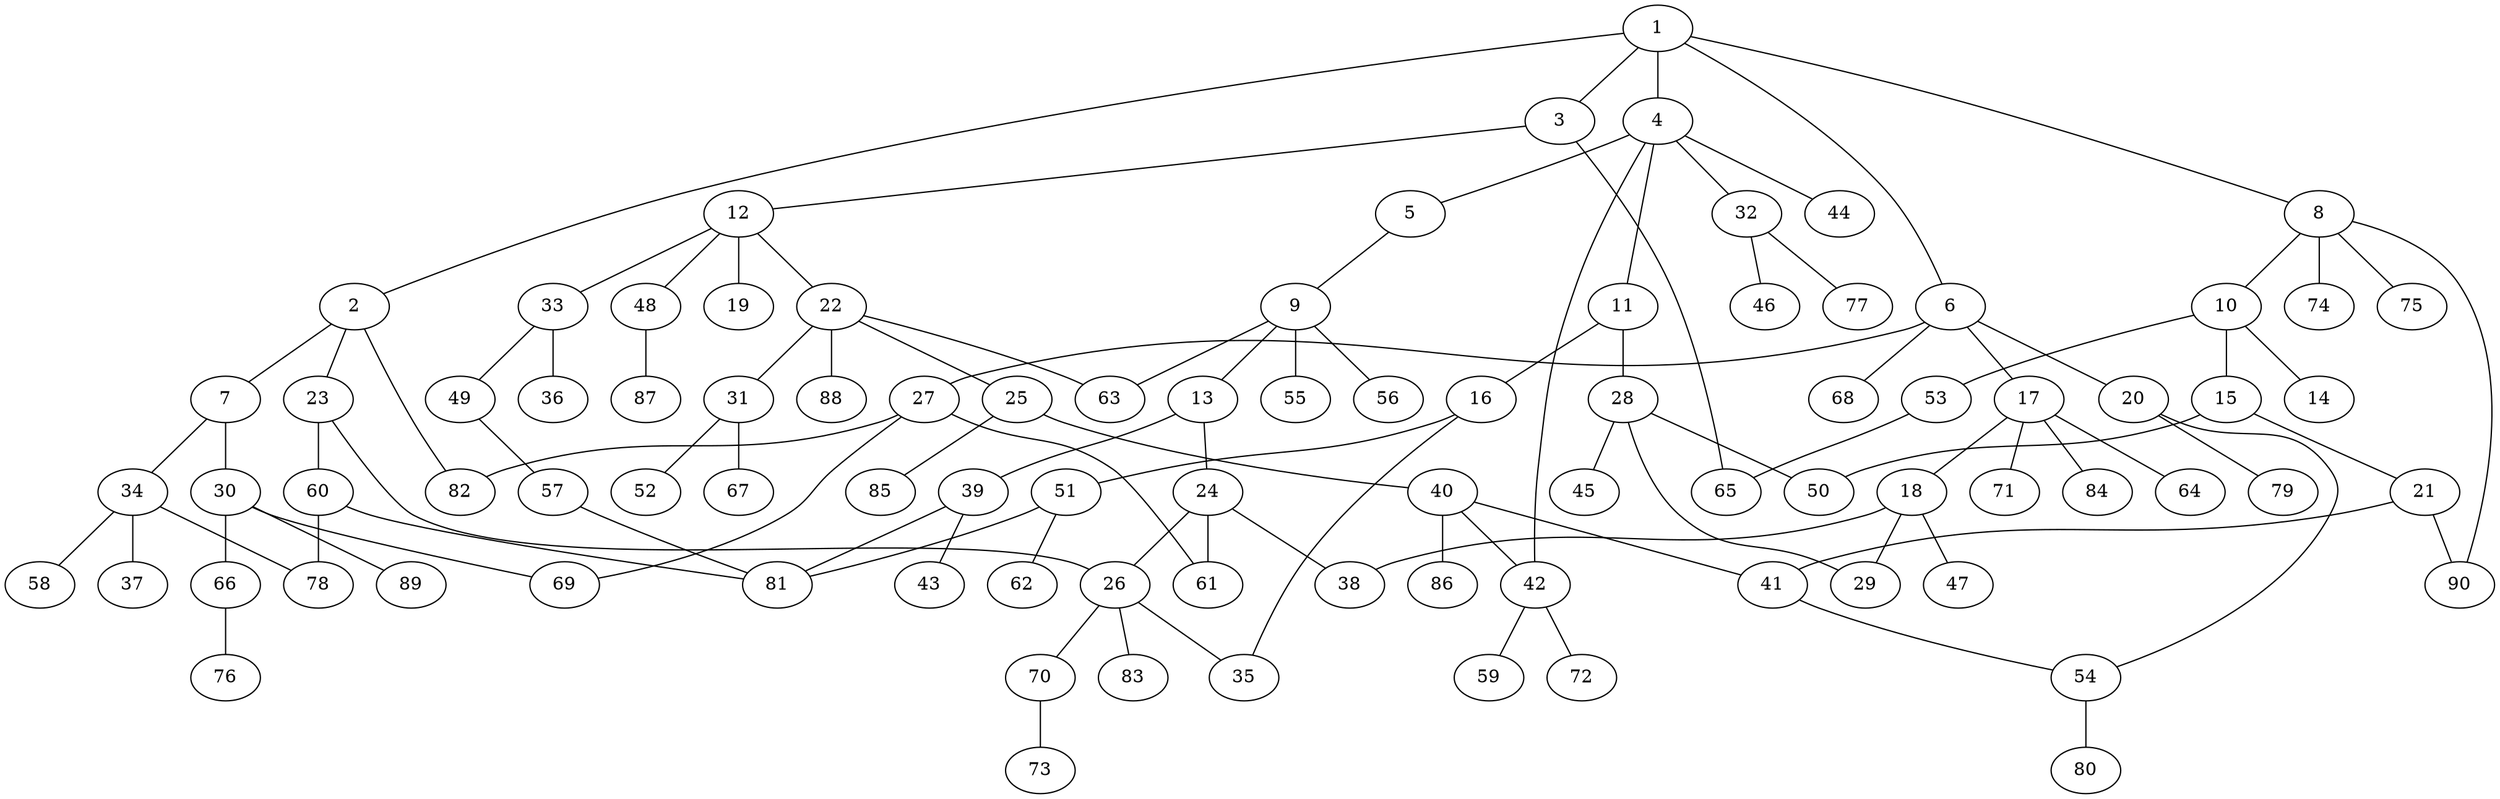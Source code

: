 graph graphname {1--2
1--3
1--4
1--6
1--8
2--7
2--23
2--82
3--12
3--65
4--5
4--11
4--32
4--42
4--44
5--9
6--17
6--20
6--27
6--68
7--30
7--34
8--10
8--74
8--75
8--90
9--13
9--55
9--56
9--63
10--14
10--15
10--53
11--16
11--28
12--19
12--22
12--33
12--48
13--24
13--39
15--21
15--50
16--35
16--51
17--18
17--64
17--71
17--84
18--29
18--38
18--47
20--54
20--79
21--41
21--90
22--25
22--31
22--63
22--88
23--26
23--60
24--26
24--38
24--61
25--40
25--85
26--35
26--70
26--83
27--61
27--69
27--82
28--29
28--45
28--50
30--66
30--69
30--89
31--52
31--67
32--46
32--77
33--36
33--49
34--37
34--58
34--78
39--43
39--81
40--41
40--42
40--86
41--54
42--59
42--72
48--87
49--57
51--62
51--81
53--65
54--80
57--81
60--78
60--81
66--76
70--73
}